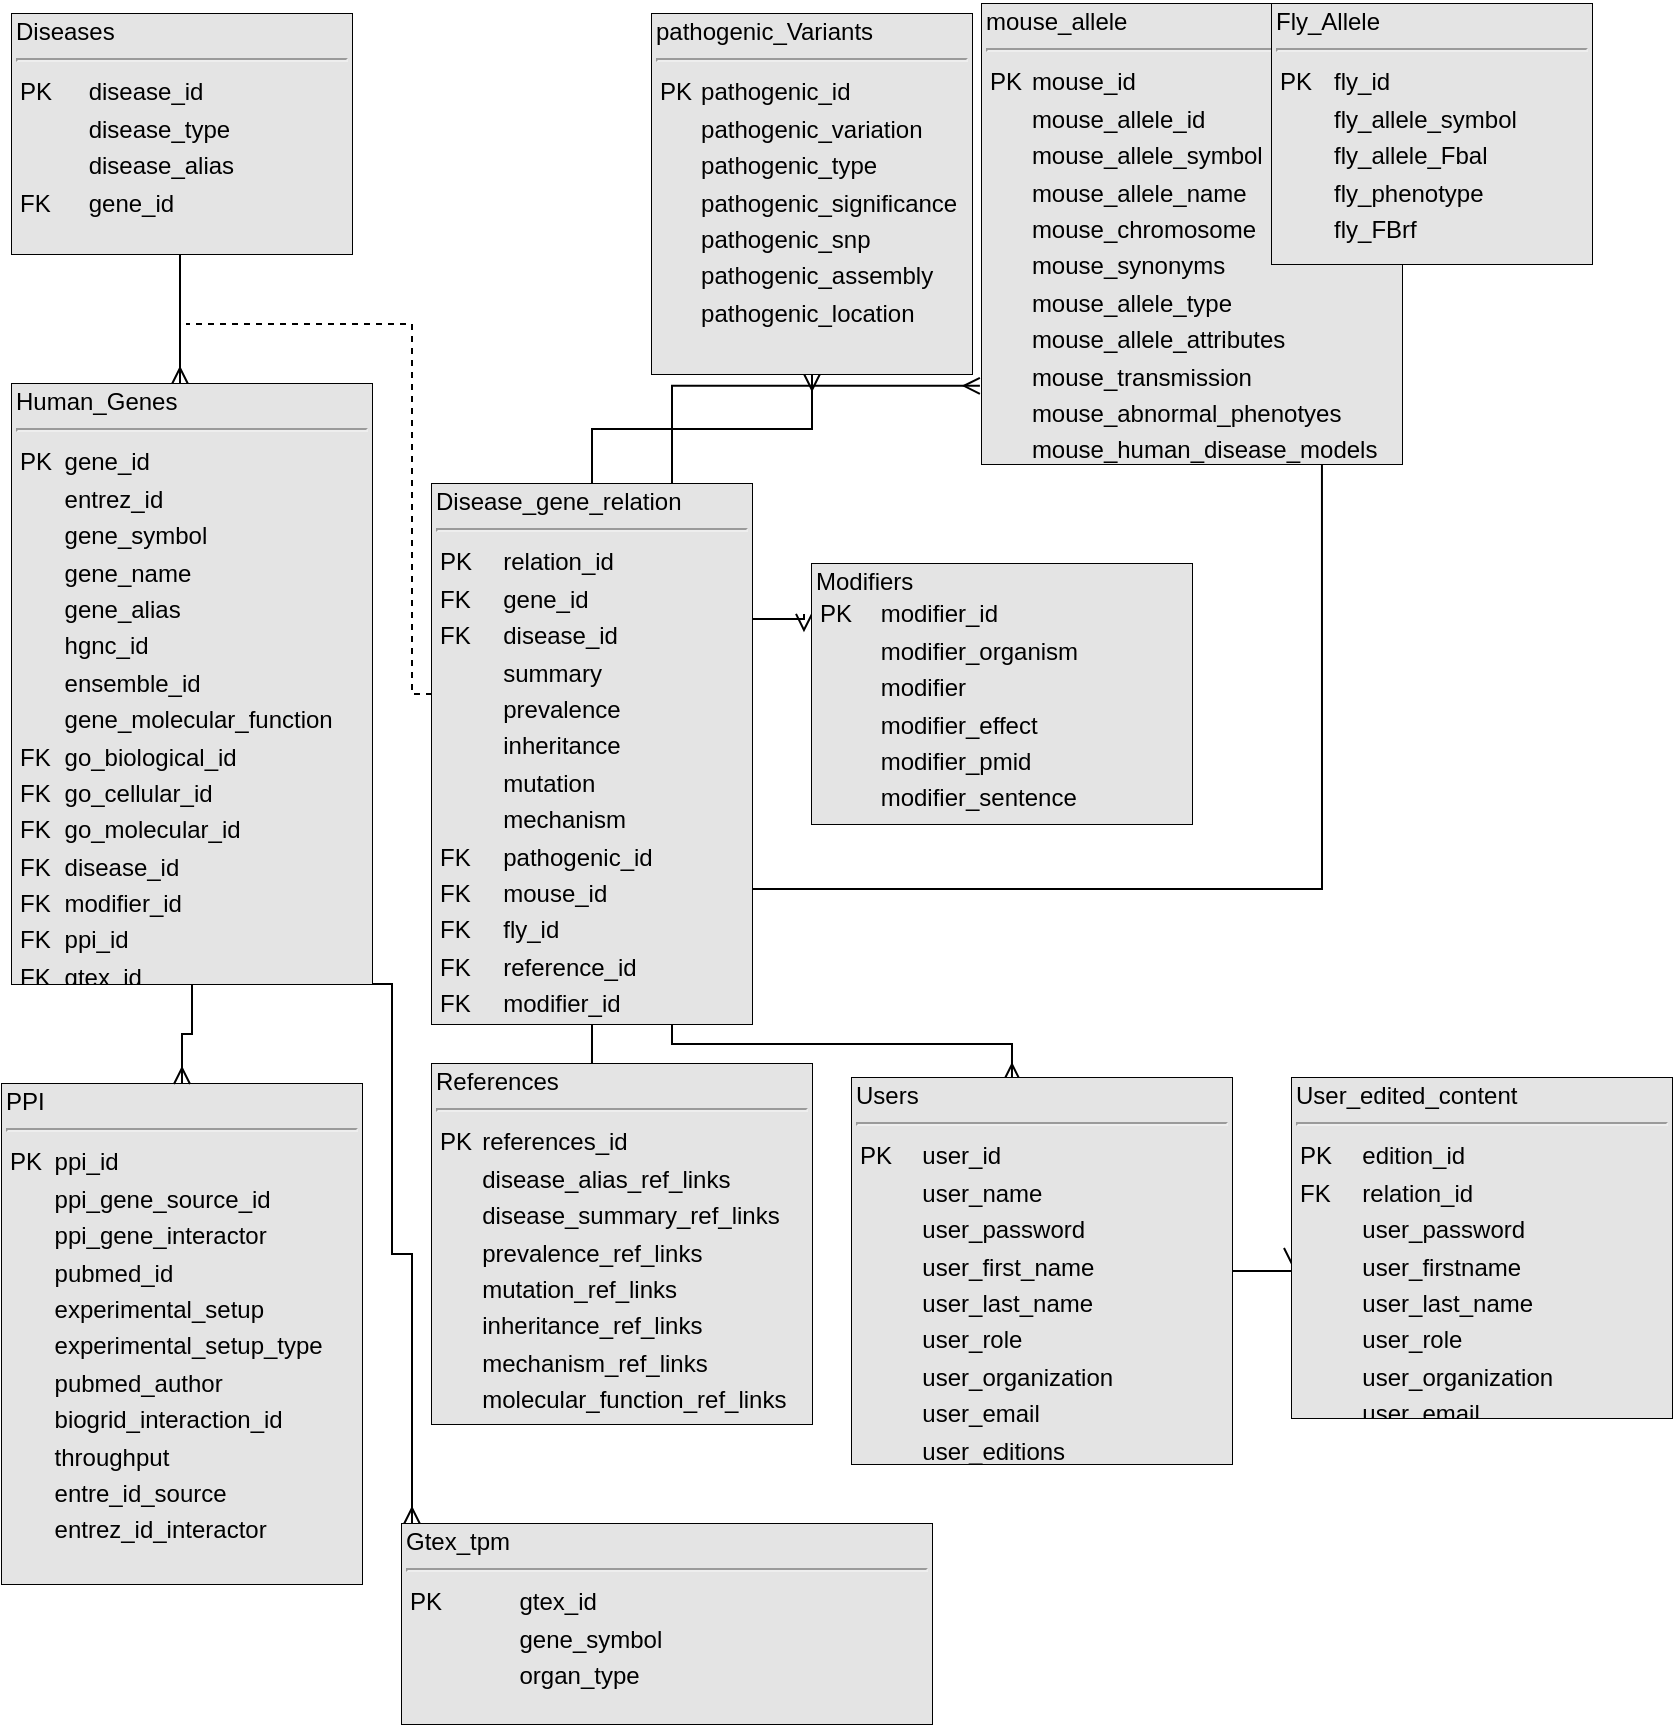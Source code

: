<mxfile version="12.0.2" type="github" pages="1"><diagram name="Page-1" id="c4acf3e9-155e-7222-9cf6-157b1a14988f"><mxGraphModel dx="1276" dy="621" grid="1" gridSize="10" guides="1" tooltips="1" connect="1" arrows="1" fold="1" page="1" pageScale="1" pageWidth="850" pageHeight="1100" background="#ffffff" math="0" shadow="0"><root><mxCell id="0"/><mxCell id="1" parent="0"/><mxCell id="ua7glwe91lgbv0TpsNhr-6" style="rounded=0;orthogonalLoop=1;jettySize=auto;html=1;endArrow=ERmany;endFill=0;strokeColor=#000000;exitX=0.494;exitY=0.008;exitDx=0;exitDy=0;exitPerimeter=0;" edge="1" parent="1" source="ua7glwe91lgbv0TpsNhr-4"><mxGeometry relative="1" as="geometry"><mxPoint x="124.621" y="431" as="sourcePoint"/><mxPoint x="124" y="270" as="targetPoint"/></mxGeometry></mxCell><mxCell id="ua7glwe91lgbv0TpsNhr-4" value="&lt;div style=&quot;box-sizing: border-box ; width: 100% ; background: #e4e4e4 ; padding: 2px&quot;&gt;Diseases&lt;hr&gt;&lt;table cellpadding=&quot;2&quot; cellspacing=&quot;0&quot; style=&quot;font-size: 1em ; width: 100%&quot;&gt;&lt;tbody&gt;&lt;tr&gt;&lt;td&gt;PK&lt;/td&gt;&lt;td&gt;disease_id&lt;/td&gt;&lt;/tr&gt;&lt;tr&gt;&lt;td&gt;&lt;br&gt;&lt;/td&gt;&lt;td&gt;disease_type&lt;br&gt;&lt;/td&gt;&lt;/tr&gt;&lt;tr&gt;&lt;td&gt;&lt;br&gt;&lt;/td&gt;&lt;td&gt;disease_alias&lt;/td&gt;&lt;/tr&gt;&lt;tr&gt;&lt;td&gt;FK&lt;/td&gt;&lt;td&gt;gene_id&lt;/td&gt;&lt;/tr&gt;&lt;tr&gt;&lt;td&gt;&lt;br&gt;&lt;/td&gt;&lt;td&gt;&lt;br&gt;&lt;/td&gt;&lt;/tr&gt;&lt;/tbody&gt;&lt;/table&gt;&lt;/div&gt;" style="verticalAlign=top;align=left;overflow=fill;html=1;" vertex="1" parent="1"><mxGeometry x="40" y="85" width="170" height="120" as="geometry"/></mxCell><mxCell id="ua7glwe91lgbv0TpsNhr-23" style="edgeStyle=orthogonalEdgeStyle;rounded=0;orthogonalLoop=1;jettySize=auto;html=1;entryX=0.421;entryY=0;entryDx=0;entryDy=0;entryPerimeter=0;endArrow=none;endFill=0;strokeColor=#000000;" edge="1" parent="1" source="ua7glwe91lgbv0TpsNhr-8" target="ua7glwe91lgbv0TpsNhr-22"><mxGeometry relative="1" as="geometry"/></mxCell><mxCell id="ua7glwe91lgbv0TpsNhr-25" style="edgeStyle=orthogonalEdgeStyle;rounded=0;orthogonalLoop=1;jettySize=auto;html=1;entryX=0.5;entryY=1;entryDx=0;entryDy=0;endArrow=ERmany;endFill=0;strokeColor=#000000;" edge="1" parent="1" source="ua7glwe91lgbv0TpsNhr-8" target="ua7glwe91lgbv0TpsNhr-14"><mxGeometry relative="1" as="geometry"/></mxCell><mxCell id="ua7glwe91lgbv0TpsNhr-26" style="edgeStyle=orthogonalEdgeStyle;rounded=0;orthogonalLoop=1;jettySize=auto;html=1;exitX=0.75;exitY=0;exitDx=0;exitDy=0;entryX=-0.005;entryY=0.83;entryDx=0;entryDy=0;endArrow=ERmany;endFill=0;strokeColor=#000000;entryPerimeter=0;" edge="1" parent="1" source="ua7glwe91lgbv0TpsNhr-8" target="ua7glwe91lgbv0TpsNhr-15"><mxGeometry relative="1" as="geometry"/></mxCell><mxCell id="ua7glwe91lgbv0TpsNhr-28" style="edgeStyle=orthogonalEdgeStyle;rounded=0;orthogonalLoop=1;jettySize=auto;html=1;exitX=1;exitY=0.25;exitDx=0;exitDy=0;entryX=-0.021;entryY=0.192;entryDx=0;entryDy=0;entryPerimeter=0;endArrow=ERmany;endFill=0;strokeColor=#000000;" edge="1" parent="1" source="ua7glwe91lgbv0TpsNhr-8" target="ua7glwe91lgbv0TpsNhr-24"><mxGeometry relative="1" as="geometry"/></mxCell><mxCell id="ua7glwe91lgbv0TpsNhr-29" style="edgeStyle=orthogonalEdgeStyle;rounded=0;orthogonalLoop=1;jettySize=auto;html=1;exitX=1;exitY=0.75;exitDx=0;exitDy=0;entryX=0.156;entryY=1.015;entryDx=0;entryDy=0;entryPerimeter=0;endArrow=ERmany;endFill=0;strokeColor=#000000;" edge="1" parent="1" source="ua7glwe91lgbv0TpsNhr-8" target="ua7glwe91lgbv0TpsNhr-17"><mxGeometry relative="1" as="geometry"/></mxCell><mxCell id="ua7glwe91lgbv0TpsNhr-32" style="edgeStyle=orthogonalEdgeStyle;rounded=0;orthogonalLoop=1;jettySize=auto;html=1;exitX=0.75;exitY=1;exitDx=0;exitDy=0;endArrow=ERmany;endFill=0;strokeColor=#000000;entryX=0.421;entryY=0.006;entryDx=0;entryDy=0;entryPerimeter=0;" edge="1" parent="1" source="ua7glwe91lgbv0TpsNhr-8" target="ua7glwe91lgbv0TpsNhr-30"><mxGeometry relative="1" as="geometry"><mxPoint x="539" y="613" as="targetPoint"/><Array as="points"><mxPoint x="370" y="600"/><mxPoint x="540" y="600"/></Array></mxGeometry></mxCell><mxCell id="ua7glwe91lgbv0TpsNhr-8" value="&lt;div style=&quot;box-sizing: border-box ; width: 100% ; background: #e4e4e4 ; padding: 2px&quot;&gt;Disease_gene_relation&lt;br&gt;&lt;hr&gt;&lt;table cellpadding=&quot;2&quot; cellspacing=&quot;0&quot; style=&quot;font-size: 1em ; width: 100%&quot;&gt;&lt;tbody&gt;&lt;tr&gt;&lt;td&gt;PK&lt;/td&gt;&lt;td&gt;relation_id&lt;/td&gt;&lt;/tr&gt;&lt;tr&gt;&lt;td&gt;FK&lt;/td&gt;&lt;td&gt;gene_id&lt;br&gt;&lt;/td&gt;&lt;/tr&gt;&lt;tr&gt;&lt;td&gt;FK&lt;/td&gt;&lt;td&gt;disease_id&lt;/td&gt;&lt;/tr&gt;&lt;tr&gt;&lt;td&gt;&lt;br&gt;&lt;/td&gt;&lt;td&gt;summary&lt;/td&gt;&lt;/tr&gt;&lt;tr&gt;&lt;td&gt;&lt;br&gt;&lt;/td&gt;&lt;td&gt;prevalence&lt;/td&gt;&lt;/tr&gt;&lt;tr&gt;&lt;td&gt;&lt;br&gt;&lt;/td&gt;&lt;td&gt;inheritance&lt;/td&gt;&lt;/tr&gt;&lt;tr&gt;&lt;td&gt;&lt;br&gt;&lt;/td&gt;&lt;td&gt;mutation&lt;/td&gt;&lt;/tr&gt;&lt;tr&gt;&lt;td&gt;&lt;br&gt;&lt;/td&gt;&lt;td&gt;mechanism&lt;/td&gt;&lt;/tr&gt;&lt;tr&gt;&lt;td&gt;FK&lt;/td&gt;&lt;td&gt;pathogenic_id&lt;/td&gt;&lt;/tr&gt;&lt;tr&gt;&lt;td&gt;FK&lt;/td&gt;&lt;td&gt;mouse_id&lt;/td&gt;&lt;/tr&gt;&lt;tr&gt;&lt;td&gt;FK&lt;/td&gt;&lt;td&gt;fly_id&lt;/td&gt;&lt;/tr&gt;&lt;tr&gt;&lt;td&gt;FK&lt;/td&gt;&lt;td&gt;reference_id&lt;/td&gt;&lt;/tr&gt;&lt;tr&gt;&lt;td&gt;FK&lt;/td&gt;&lt;td&gt;modifier_id&lt;/td&gt;&lt;/tr&gt;&lt;/tbody&gt;&lt;/table&gt;&lt;/div&gt;" style="verticalAlign=top;align=left;overflow=fill;html=1;" vertex="1" parent="1"><mxGeometry x="250" y="320" width="160" height="270" as="geometry"/></mxCell><mxCell id="ua7glwe91lgbv0TpsNhr-14" value="&lt;div style=&quot;box-sizing: border-box ; width: 100% ; background: #e4e4e4 ; padding: 2px&quot;&gt;pathogenic_Variants&lt;hr&gt;&lt;table cellpadding=&quot;2&quot; cellspacing=&quot;0&quot; style=&quot;font-size: 1em ; width: 100%&quot;&gt;&lt;tbody&gt;&lt;tr&gt;&lt;td&gt;PK&lt;/td&gt;&lt;td&gt;pathogenic_id&lt;/td&gt;&lt;/tr&gt;&lt;tr&gt;&lt;td&gt;&lt;br&gt;&lt;/td&gt;&lt;td&gt;pathogenic_variation&lt;br&gt;&lt;/td&gt;&lt;/tr&gt;&lt;tr&gt;&lt;td&gt;&lt;br&gt;&lt;/td&gt;&lt;td&gt;pathogenic_type&lt;/td&gt;&lt;/tr&gt;&lt;tr&gt;&lt;td&gt;&lt;br&gt;&lt;/td&gt;&lt;td&gt;pathogenic_significance&lt;br&gt;&lt;/td&gt;&lt;/tr&gt;&lt;tr&gt;&lt;td&gt;&lt;br&gt;&lt;/td&gt;&lt;td&gt;pathogenic_snp&lt;/td&gt;&lt;/tr&gt;&lt;tr&gt;&lt;td&gt;&lt;br&gt;&lt;/td&gt;&lt;td&gt;pathogenic_assembly&lt;/td&gt;&lt;/tr&gt;&lt;tr&gt;&lt;td&gt;&lt;br&gt;&lt;/td&gt;&lt;td&gt;pathogenic_location&lt;/td&gt;&lt;/tr&gt;&lt;tr&gt;&lt;td&gt;&lt;br&gt;&lt;/td&gt;&lt;td&gt;&lt;br&gt;&lt;/td&gt;&lt;/tr&gt;&lt;tr&gt;&lt;td&gt;&lt;br&gt;&lt;/td&gt;&lt;td&gt;&lt;/td&gt;&lt;/tr&gt;&lt;/tbody&gt;&lt;/table&gt;&lt;/div&gt;" style="verticalAlign=top;align=left;overflow=fill;html=1;" vertex="1" parent="1"><mxGeometry x="360" y="85" width="160" height="180" as="geometry"/></mxCell><mxCell id="ua7glwe91lgbv0TpsNhr-15" value="&lt;div style=&quot;box-sizing: border-box ; width: 100% ; background: #e4e4e4 ; padding: 2px&quot;&gt;mouse_allele&lt;hr&gt;&lt;table cellpadding=&quot;2&quot; cellspacing=&quot;0&quot; style=&quot;font-size: 1em ; width: 100%&quot;&gt;&lt;tbody&gt;&lt;tr&gt;&lt;td&gt;PK&lt;/td&gt;&lt;td&gt;mouse_id&lt;/td&gt;&lt;/tr&gt;&lt;tr&gt;&lt;td&gt;&lt;br&gt;&lt;/td&gt;&lt;td&gt;mouse_allele_id&lt;br&gt;&lt;/td&gt;&lt;/tr&gt;&lt;tr&gt;&lt;td&gt;&lt;br&gt;&lt;/td&gt;&lt;td&gt;mouse_allele_symbol&lt;/td&gt;&lt;/tr&gt;&lt;tr&gt;&lt;td&gt;&lt;br&gt;&lt;/td&gt;&lt;td&gt;mouse_allele_name&lt;/td&gt;&lt;/tr&gt;&lt;tr&gt;&lt;td&gt;&lt;br&gt;&lt;/td&gt;&lt;td&gt;mouse_chromosome&lt;br&gt;&lt;/td&gt;&lt;/tr&gt;&lt;tr&gt;&lt;td&gt;&lt;br&gt;&lt;/td&gt;&lt;td&gt;mouse_synonyms&lt;/td&gt;&lt;/tr&gt;&lt;tr&gt;&lt;td&gt;&lt;br&gt;&lt;/td&gt;&lt;td&gt;mouse_allele_type&lt;br&gt;&lt;/td&gt;&lt;/tr&gt;&lt;tr&gt;&lt;td&gt;&lt;br&gt;&lt;/td&gt;&lt;td&gt;mouse_allele_attributes&lt;br&gt;&lt;/td&gt;&lt;/tr&gt;&lt;tr&gt;&lt;td&gt;&lt;br&gt;&lt;/td&gt;&lt;td&gt;mouse_transmission&lt;/td&gt;&lt;/tr&gt;&lt;tr&gt;&lt;td&gt;&lt;br&gt;&lt;/td&gt;&lt;td&gt;mouse_abnormal_phenotyes&lt;/td&gt;&lt;/tr&gt;&lt;tr&gt;&lt;td&gt;&lt;br&gt;&lt;/td&gt;&lt;td&gt;mouse_human_disease_models&lt;/td&gt;&lt;/tr&gt;&lt;/tbody&gt;&lt;/table&gt;&lt;/div&gt;" style="verticalAlign=top;align=left;overflow=fill;html=1;" vertex="1" parent="1"><mxGeometry x="525" y="80" width="210" height="230" as="geometry"/></mxCell><mxCell id="ua7glwe91lgbv0TpsNhr-17" value="&lt;div style=&quot;box-sizing: border-box ; width: 100% ; background: #e4e4e4 ; padding: 2px&quot;&gt;Fly_Allele&lt;hr&gt;&lt;table cellpadding=&quot;2&quot; cellspacing=&quot;0&quot; style=&quot;font-size: 1em ; width: 100%&quot;&gt;&lt;tbody&gt;&lt;tr&gt;&lt;td&gt;PK&lt;/td&gt;&lt;td&gt;fly_id&lt;/td&gt;&lt;/tr&gt;&lt;tr&gt;&lt;td&gt;&lt;br&gt;&lt;/td&gt;&lt;td&gt;fly_allele_symbol&lt;br&gt;&lt;/td&gt;&lt;/tr&gt;&lt;tr&gt;&lt;td&gt;&lt;br&gt;&lt;/td&gt;&lt;td&gt;fly_allele_Fbal&lt;br&gt;&lt;/td&gt;&lt;/tr&gt;&lt;tr&gt;&lt;td&gt;&lt;br&gt;&lt;/td&gt;&lt;td&gt;fly_phenotype&lt;br&gt;&lt;/td&gt;&lt;/tr&gt;&lt;tr&gt;&lt;td&gt;&lt;br&gt;&lt;/td&gt;&lt;td&gt;fly_FBrf&lt;/td&gt;&lt;/tr&gt;&lt;tr&gt;&lt;td&gt;&lt;br&gt;&lt;/td&gt;&lt;td&gt;&lt;br&gt;&lt;/td&gt;&lt;/tr&gt;&lt;tr&gt;&lt;td&gt;&lt;br&gt;&lt;/td&gt;&lt;td&gt;&lt;br&gt;&lt;/td&gt;&lt;/tr&gt;&lt;tr&gt;&lt;td&gt;&lt;br&gt;&lt;/td&gt;&lt;td&gt;&lt;/td&gt;&lt;/tr&gt;&lt;/tbody&gt;&lt;/table&gt;&lt;/div&gt;" style="verticalAlign=top;align=left;overflow=fill;html=1;" vertex="1" parent="1"><mxGeometry x="670" y="80" width="160" height="130" as="geometry"/></mxCell><mxCell id="ua7glwe91lgbv0TpsNhr-19" value="&lt;div style=&quot;box-sizing: border-box ; width: 100% ; background: #e4e4e4 ; padding: 2px&quot;&gt;PPI&lt;hr&gt;&lt;table cellpadding=&quot;2&quot; cellspacing=&quot;0&quot; style=&quot;font-size: 1em ; width: 100%&quot;&gt;&lt;tbody&gt;&lt;tr&gt;&lt;td&gt;PK&lt;/td&gt;&lt;td&gt;ppi_id&lt;br&gt;&lt;/td&gt;&lt;/tr&gt;&lt;tr&gt;&lt;td&gt;&lt;br&gt;&lt;/td&gt;&lt;td&gt;ppi_gene_source_id&lt;/td&gt;&lt;/tr&gt;&lt;tr&gt;&lt;td&gt;&lt;br&gt;&lt;/td&gt;&lt;td&gt;ppi_gene_interactor&lt;/td&gt;&lt;/tr&gt;&lt;tr&gt;&lt;td&gt;&lt;br&gt;&lt;/td&gt;&lt;td&gt;pubmed_id&lt;br&gt;&lt;/td&gt;&lt;/tr&gt;&lt;tr&gt;&lt;td&gt;&lt;br&gt;&lt;/td&gt;&lt;td&gt;experimental_setup&lt;/td&gt;&lt;/tr&gt;&lt;tr&gt;&lt;td&gt;&lt;br&gt;&lt;/td&gt;&lt;td&gt;experimental_setup_type&lt;/td&gt;&lt;/tr&gt;&lt;tr&gt;&lt;td&gt;&lt;br&gt;&lt;/td&gt;&lt;td&gt;pubmed_author&lt;/td&gt;&lt;/tr&gt;&lt;tr&gt;&lt;td&gt;&lt;br&gt;&lt;/td&gt;&lt;td&gt;biogrid_interaction_id&lt;/td&gt;&lt;/tr&gt;&lt;tr&gt;&lt;td&gt;&lt;br&gt;&lt;/td&gt;&lt;td&gt;throughput&lt;/td&gt;&lt;/tr&gt;&lt;tr&gt;&lt;td&gt;&lt;br&gt;&lt;/td&gt;&lt;td&gt;entre_id_source&lt;/td&gt;&lt;/tr&gt;&lt;tr&gt;&lt;td&gt;&lt;br&gt;&lt;/td&gt;&lt;td&gt;entrez_id_interactor&lt;/td&gt;&lt;/tr&gt;&lt;tr&gt;&lt;td&gt;&lt;br&gt;&lt;/td&gt;&lt;td&gt;&lt;br&gt;&lt;/td&gt;&lt;/tr&gt;&lt;tr&gt;&lt;td&gt;&lt;br&gt;&lt;/td&gt;&lt;td&gt;&lt;br&gt;&lt;/td&gt;&lt;/tr&gt;&lt;/tbody&gt;&lt;/table&gt;&lt;/div&gt;" style="verticalAlign=top;align=left;overflow=fill;html=1;" vertex="1" parent="1"><mxGeometry x="35" y="620" width="180" height="250" as="geometry"/></mxCell><mxCell id="ua7glwe91lgbv0TpsNhr-21" style="edgeStyle=orthogonalEdgeStyle;rounded=0;orthogonalLoop=1;jettySize=auto;html=1;entryX=0.5;entryY=0;entryDx=0;entryDy=0;endArrow=ERmany;endFill=0;strokeColor=#000000;" edge="1" parent="1" source="ua7glwe91lgbv0TpsNhr-2" target="ua7glwe91lgbv0TpsNhr-19"><mxGeometry relative="1" as="geometry"/></mxCell><mxCell id="ua7glwe91lgbv0TpsNhr-34" style="edgeStyle=orthogonalEdgeStyle;rounded=0;orthogonalLoop=1;jettySize=auto;html=1;exitX=0.75;exitY=1;exitDx=0;exitDy=0;endArrow=ERmany;endFill=0;strokeColor=#000000;" edge="1" parent="1" source="ua7glwe91lgbv0TpsNhr-2"><mxGeometry relative="1" as="geometry"><mxPoint x="240" y="840" as="targetPoint"/><Array as="points"><mxPoint x="230" y="570"/><mxPoint x="230" y="705"/><mxPoint x="240" y="705"/></Array></mxGeometry></mxCell><mxCell id="ua7glwe91lgbv0TpsNhr-2" value="&lt;div style=&quot;box-sizing: border-box ; width: 100% ; background: #e4e4e4 ; padding: 2px&quot;&gt;Human_Genes&lt;br&gt;&lt;hr&gt;&lt;table cellpadding=&quot;2&quot; cellspacing=&quot;0&quot; style=&quot;font-size: 1em ; width: 100%&quot;&gt;&lt;tbody&gt;&lt;tr&gt;&lt;td&gt;PK&lt;/td&gt;&lt;td&gt;gene_id&lt;/td&gt;&lt;/tr&gt;&lt;tr&gt;&lt;td&gt;&lt;br&gt;&lt;/td&gt;&lt;td&gt;entrez_id&lt;br&gt;&lt;/td&gt;&lt;/tr&gt;&lt;tr&gt;&lt;td&gt;&lt;br&gt;&lt;/td&gt;&lt;td&gt;gene_symbol&lt;/td&gt;&lt;/tr&gt;&lt;tr&gt;&lt;td&gt;&lt;br&gt;&lt;/td&gt;&lt;td&gt;gene_name&lt;/td&gt;&lt;/tr&gt;&lt;tr&gt;&lt;td&gt;&lt;br&gt;&lt;/td&gt;&lt;td&gt;gene_alias&lt;/td&gt;&lt;/tr&gt;&lt;tr&gt;&lt;td&gt;&lt;br&gt;&lt;/td&gt;&lt;td&gt;hgnc_id&lt;/td&gt;&lt;/tr&gt;&lt;tr&gt;&lt;td&gt;&lt;br&gt;&lt;/td&gt;&lt;td&gt;ensemble_id&lt;/td&gt;&lt;/tr&gt;&lt;tr&gt;&lt;td&gt;&lt;br&gt;&lt;/td&gt;&lt;td&gt;gene_molecular_function&lt;/td&gt;&lt;/tr&gt;&lt;tr&gt;&lt;td&gt;FK&lt;/td&gt;&lt;td&gt;go_biological_id&lt;/td&gt;&lt;/tr&gt;&lt;tr&gt;&lt;td&gt;FK&lt;/td&gt;&lt;td&gt;go_cellular_id&lt;/td&gt;&lt;/tr&gt;&lt;tr&gt;&lt;td&gt;FK&lt;/td&gt;&lt;td&gt;go_molecular_id&lt;/td&gt;&lt;/tr&gt;&lt;tr&gt;&lt;td&gt;FK&lt;/td&gt;&lt;td&gt;disease_id&lt;/td&gt;&lt;/tr&gt;&lt;tr&gt;&lt;td&gt;FK&lt;/td&gt;&lt;td&gt;modifier_id&lt;/td&gt;&lt;/tr&gt;&lt;tr&gt;&lt;td&gt;FK&lt;/td&gt;&lt;td&gt;ppi_id&lt;/td&gt;&lt;/tr&gt;&lt;tr&gt;&lt;td&gt;FK&lt;/td&gt;&lt;td&gt;gtex_id&lt;/td&gt;&lt;/tr&gt;&lt;/tbody&gt;&lt;/table&gt;&lt;/div&gt;" style="verticalAlign=top;align=left;overflow=fill;html=1;" vertex="1" parent="1"><mxGeometry x="40" y="270" width="180" height="300" as="geometry"/></mxCell><mxCell id="ua7glwe91lgbv0TpsNhr-20" style="edgeStyle=orthogonalEdgeStyle;rounded=0;orthogonalLoop=1;jettySize=auto;html=1;endArrow=none;endFill=0;strokeColor=#000000;dashed=1;" edge="1" parent="1"><mxGeometry relative="1" as="geometry"><mxPoint x="127" y="240" as="targetPoint"/><mxPoint x="250" y="425" as="sourcePoint"/><Array as="points"><mxPoint x="240" y="425"/><mxPoint x="240" y="240"/></Array></mxGeometry></mxCell><mxCell id="ua7glwe91lgbv0TpsNhr-22" value="&lt;div style=&quot;box-sizing: border-box ; width: 100% ; background: #e4e4e4 ; padding: 2px&quot;&gt;References&lt;hr&gt;&lt;table cellpadding=&quot;2&quot; cellspacing=&quot;0&quot; style=&quot;font-size: 1em ; width: 100%&quot;&gt;&lt;tbody&gt;&lt;tr&gt;&lt;td&gt;PK&lt;/td&gt;&lt;td&gt;references_id&lt;/td&gt;&lt;/tr&gt;&lt;tr&gt;&lt;td&gt;&lt;br&gt;&lt;/td&gt;&lt;td&gt;disease_alias_ref_links&lt;br&gt;&lt;/td&gt;&lt;/tr&gt;&lt;tr&gt;&lt;td&gt;&lt;br&gt;&lt;/td&gt;&lt;td&gt;disease_summary_ref_links&lt;br&gt;&lt;/td&gt;&lt;/tr&gt;&lt;tr&gt;&lt;td&gt;&lt;br&gt;&lt;/td&gt;&lt;td&gt;prevalence_ref_links&lt;/td&gt;&lt;/tr&gt;&lt;tr&gt;&lt;td&gt;&lt;br&gt;&lt;/td&gt;&lt;td&gt;mutation_ref_links&lt;/td&gt;&lt;/tr&gt;&lt;tr&gt;&lt;td&gt;&lt;br&gt;&lt;/td&gt;&lt;td&gt;inheritance_ref_links&lt;/td&gt;&lt;/tr&gt;&lt;tr&gt;&lt;td&gt;&lt;br&gt;&lt;/td&gt;&lt;td&gt;mechanism_ref_links&lt;/td&gt;&lt;/tr&gt;&lt;tr&gt;&lt;td&gt;&lt;br&gt;&lt;/td&gt;&lt;td&gt;molecular_function_ref_links&lt;/td&gt;&lt;/tr&gt;&lt;/tbody&gt;&lt;/table&gt;&lt;/div&gt;" style="verticalAlign=top;align=left;overflow=fill;html=1;" vertex="1" parent="1"><mxGeometry x="250" y="610" width="190" height="180" as="geometry"/></mxCell><mxCell id="ua7glwe91lgbv0TpsNhr-24" value="&lt;div style=&quot;box-sizing: border-box ; width: 100% ; background: #e4e4e4 ; padding: 2px&quot;&gt;Modifiers&lt;table cellpadding=&quot;2&quot; cellspacing=&quot;0&quot; style=&quot;font-size: 1em ; width: 100%&quot;&gt;&lt;tbody&gt;&lt;tr&gt;&lt;td&gt;PK&lt;/td&gt;&lt;td&gt;modifier_id&lt;/td&gt;&lt;/tr&gt;&lt;tr&gt;&lt;td&gt;&lt;br&gt;&lt;/td&gt;&lt;td&gt;modifier_organism&lt;br&gt;&lt;/td&gt;&lt;/tr&gt;&lt;tr&gt;&lt;td&gt;&lt;br&gt;&lt;/td&gt;&lt;td&gt;modifier&lt;br&gt;&lt;/td&gt;&lt;/tr&gt;&lt;tr&gt;&lt;td&gt;&lt;br&gt;&lt;/td&gt;&lt;td&gt;modifier_effect&lt;/td&gt;&lt;/tr&gt;&lt;tr&gt;&lt;td&gt;&lt;br&gt;&lt;/td&gt;&lt;td&gt;modifier_pmid&lt;/td&gt;&lt;/tr&gt;&lt;tr&gt;&lt;td&gt;&lt;br&gt;&lt;/td&gt;&lt;td&gt;modifier_sentence&lt;/td&gt;&lt;/tr&gt;&lt;tr&gt;&lt;td&gt;&lt;br&gt;&lt;/td&gt;&lt;td&gt;&lt;br&gt;&lt;/td&gt;&lt;/tr&gt;&lt;tr&gt;&lt;td&gt;&lt;br&gt;&lt;/td&gt;&lt;td&gt;&lt;br&gt;&lt;/td&gt;&lt;/tr&gt;&lt;/tbody&gt;&lt;/table&gt;&lt;/div&gt;" style="verticalAlign=top;align=left;overflow=fill;html=1;" vertex="1" parent="1"><mxGeometry x="440" y="360" width="190" height="130" as="geometry"/></mxCell><mxCell id="ua7glwe91lgbv0TpsNhr-33" style="edgeStyle=orthogonalEdgeStyle;rounded=0;orthogonalLoop=1;jettySize=auto;html=1;exitX=1;exitY=0.5;exitDx=0;exitDy=0;entryX=0;entryY=0.5;entryDx=0;entryDy=0;endArrow=ERmany;endFill=0;strokeColor=#000000;" edge="1" parent="1" source="ua7glwe91lgbv0TpsNhr-30" target="ua7glwe91lgbv0TpsNhr-31"><mxGeometry relative="1" as="geometry"/></mxCell><mxCell id="ua7glwe91lgbv0TpsNhr-30" value="&lt;div style=&quot;box-sizing: border-box ; width: 100% ; background: #e4e4e4 ; padding: 2px&quot;&gt;Users&lt;hr&gt;&lt;table cellpadding=&quot;2&quot; cellspacing=&quot;0&quot; style=&quot;font-size: 1em ; width: 100%&quot;&gt;&lt;tbody&gt;&lt;tr&gt;&lt;td&gt;PK&lt;/td&gt;&lt;td&gt;user_id&lt;/td&gt;&lt;/tr&gt;&lt;tr&gt;&lt;td&gt;&lt;br&gt;&lt;/td&gt;&lt;td&gt;user_name&lt;br&gt;&lt;/td&gt;&lt;/tr&gt;&lt;tr&gt;&lt;td&gt;&lt;br&gt;&lt;/td&gt;&lt;td&gt;user_password&lt;br&gt;&lt;/td&gt;&lt;/tr&gt;&lt;tr&gt;&lt;td&gt;&lt;br&gt;&lt;/td&gt;&lt;td&gt;user_first_name&lt;/td&gt;&lt;/tr&gt;&lt;tr&gt;&lt;td&gt;&lt;br&gt;&lt;/td&gt;&lt;td&gt;user_last_name&lt;/td&gt;&lt;/tr&gt;&lt;tr&gt;&lt;td&gt;&lt;br&gt;&lt;/td&gt;&lt;td&gt;user_role&lt;/td&gt;&lt;/tr&gt;&lt;tr&gt;&lt;td&gt;&lt;br&gt;&lt;/td&gt;&lt;td&gt;user_organization&lt;/td&gt;&lt;/tr&gt;&lt;tr&gt;&lt;td&gt;&lt;br&gt;&lt;/td&gt;&lt;td&gt;user_email&lt;/td&gt;&lt;/tr&gt;&lt;tr&gt;&lt;td&gt;&lt;br&gt;&lt;/td&gt;&lt;td&gt;user_editions&lt;/td&gt;&lt;/tr&gt;&lt;/tbody&gt;&lt;/table&gt;&lt;/div&gt;" style="verticalAlign=top;align=left;overflow=fill;html=1;" vertex="1" parent="1"><mxGeometry x="460" y="617" width="190" height="193" as="geometry"/></mxCell><mxCell id="ua7glwe91lgbv0TpsNhr-31" value="&lt;div style=&quot;box-sizing: border-box ; width: 100% ; background: #e4e4e4 ; padding: 2px&quot;&gt;User_edited_content&lt;hr&gt;&lt;table cellpadding=&quot;2&quot; cellspacing=&quot;0&quot; style=&quot;font-size: 1em ; width: 100%&quot;&gt;&lt;tbody&gt;&lt;tr&gt;&lt;td&gt;PK&lt;/td&gt;&lt;td&gt;edition_id&lt;/td&gt;&lt;/tr&gt;&lt;tr&gt;&lt;td&gt;FK&lt;/td&gt;&lt;td&gt;relation_id&lt;br&gt;&lt;/td&gt;&lt;/tr&gt;&lt;tr&gt;&lt;td&gt;&lt;br&gt;&lt;/td&gt;&lt;td&gt;user_password&lt;br&gt;&lt;/td&gt;&lt;/tr&gt;&lt;tr&gt;&lt;td&gt;&lt;br&gt;&lt;/td&gt;&lt;td&gt;user_firstname&lt;/td&gt;&lt;/tr&gt;&lt;tr&gt;&lt;td&gt;&lt;br&gt;&lt;/td&gt;&lt;td&gt;user_last_name&lt;/td&gt;&lt;/tr&gt;&lt;tr&gt;&lt;td&gt;&lt;br&gt;&lt;/td&gt;&lt;td&gt;user_role&lt;/td&gt;&lt;/tr&gt;&lt;tr&gt;&lt;td&gt;&lt;br&gt;&lt;/td&gt;&lt;td&gt;user_organization&lt;/td&gt;&lt;/tr&gt;&lt;tr&gt;&lt;td&gt;&lt;br&gt;&lt;/td&gt;&lt;td&gt;user_email&lt;/td&gt;&lt;/tr&gt;&lt;/tbody&gt;&lt;/table&gt;&lt;/div&gt;" style="verticalAlign=top;align=left;overflow=fill;html=1;" vertex="1" parent="1"><mxGeometry x="680" y="617" width="190" height="170" as="geometry"/></mxCell><mxCell id="ua7glwe91lgbv0TpsNhr-35" value="&lt;div style=&quot;box-sizing: border-box ; width: 100% ; background: #e4e4e4 ; padding: 2px&quot;&gt;Gtex_tpm&lt;hr&gt;&lt;table cellpadding=&quot;2&quot; cellspacing=&quot;0&quot; style=&quot;font-size: 1em ; width: 100%&quot;&gt;&lt;tbody&gt;&lt;tr&gt;&lt;td&gt;PK&lt;/td&gt;&lt;td&gt;gtex_id&lt;/td&gt;&lt;/tr&gt;&lt;tr&gt;&lt;td&gt;&lt;br&gt;&lt;/td&gt;&lt;td&gt;gene_symbol&lt;br&gt;&lt;/td&gt;&lt;/tr&gt;&lt;tr&gt;&lt;td&gt;&lt;br&gt;&lt;/td&gt;&lt;td&gt;organ_type&lt;br&gt;&lt;/td&gt;&lt;/tr&gt;&lt;tr&gt;&lt;td&gt;&lt;br&gt;&lt;/td&gt;&lt;td&gt;&lt;br&gt;&lt;/td&gt;&lt;/tr&gt;&lt;/tbody&gt;&lt;/table&gt;&lt;/div&gt;" style="verticalAlign=top;align=left;overflow=fill;html=1;" vertex="1" parent="1"><mxGeometry x="235" y="840" width="265" height="100" as="geometry"/></mxCell></root></mxGraphModel></diagram></mxfile>